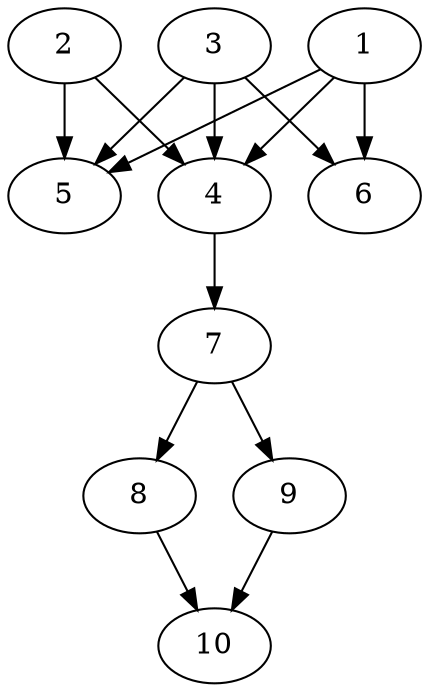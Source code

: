 // DAG automatically generated by daggen at Tue Aug  6 16:21:19 2019
// ./daggen --dot -n 10 --ccr 0.3 --fat 0.5 --regular 0.5 --density 0.8 --mindata 5242880 --maxdata 52428800 
digraph G {
  1 [size="140356267", alpha="0.12", expect_size="42106880"] 
  1 -> 4 [size ="42106880"]
  1 -> 5 [size ="42106880"]
  1 -> 6 [size ="42106880"]
  2 [size="158204587", alpha="0.04", expect_size="47461376"] 
  2 -> 4 [size ="47461376"]
  2 -> 5 [size ="47461376"]
  3 [size="149923840", alpha="0.12", expect_size="44977152"] 
  3 -> 4 [size ="44977152"]
  3 -> 5 [size ="44977152"]
  3 -> 6 [size ="44977152"]
  4 [size="139502933", alpha="0.05", expect_size="41850880"] 
  4 -> 7 [size ="41850880"]
  5 [size="130300587", alpha="0.04", expect_size="39090176"] 
  6 [size="146432000", alpha="0.12", expect_size="43929600"] 
  7 [size="118756693", alpha="0.09", expect_size="35627008"] 
  7 -> 8 [size ="35627008"]
  7 -> 9 [size ="35627008"]
  8 [size="26067627", alpha="0.11", expect_size="7820288"] 
  8 -> 10 [size ="7820288"]
  9 [size="173117440", alpha="0.07", expect_size="51935232"] 
  9 -> 10 [size ="51935232"]
  10 [size="114534400", alpha="0.14", expect_size="34360320"] 
}
